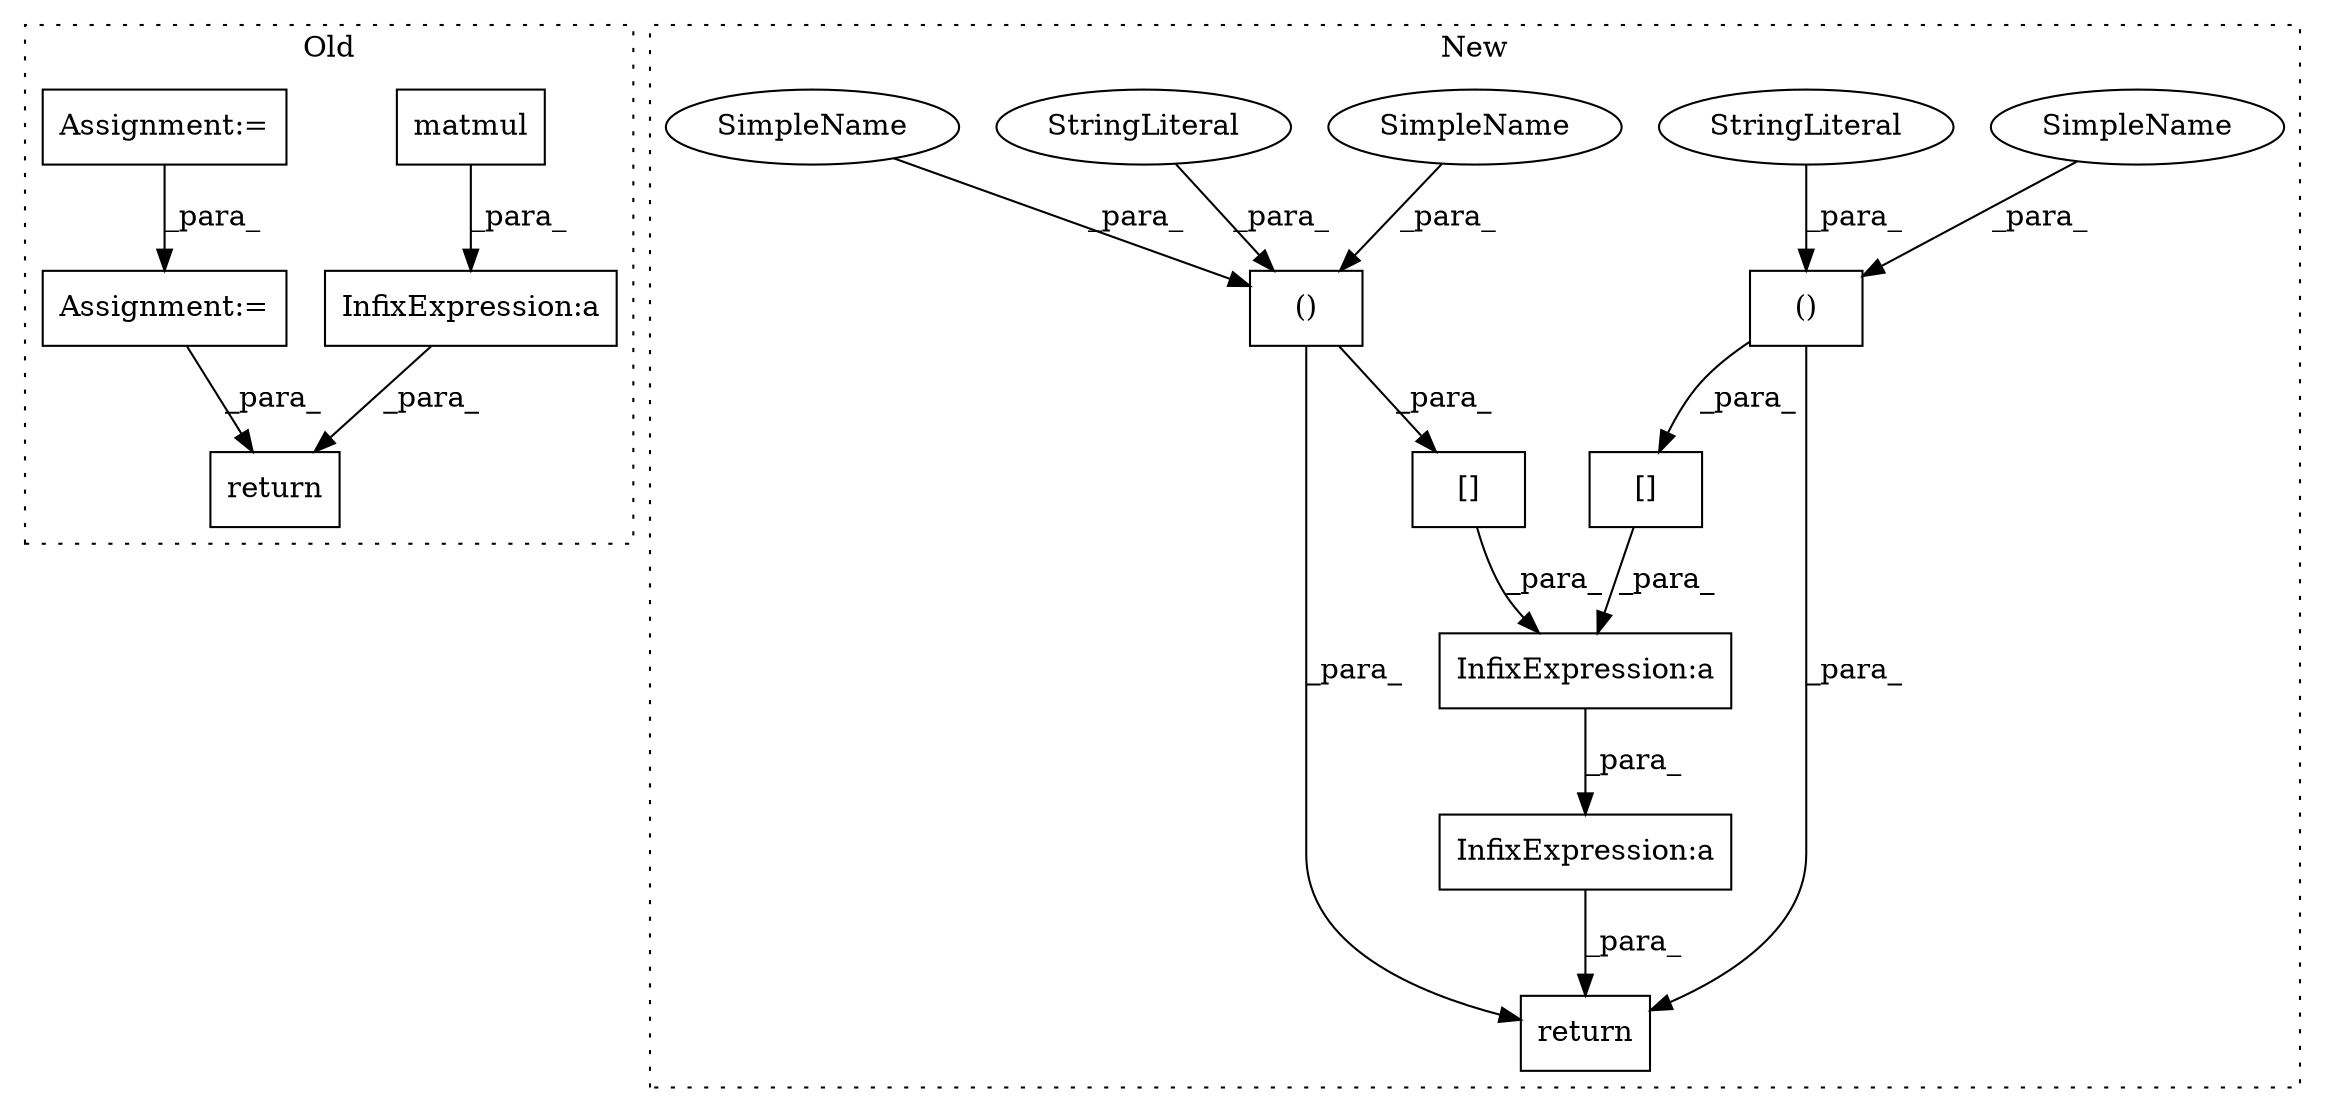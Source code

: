 digraph G {
subgraph cluster0 {
1 [label="matmul" a="32" s="3699,3724" l="7,1" shape="box"];
6 [label="InfixExpression:a" a="27" s="3725" l="3" shape="box"];
11 [label="return" a="41" s="3769" l="7" shape="box"];
13 [label="Assignment:=" a="7" s="3457" l="1" shape="box"];
14 [label="Assignment:=" a="7" s="3563" l="1" shape="box"];
label = "Old";
style="dotted";
}
subgraph cluster1 {
2 [label="[]" a="2" s="3702,3802" l="9,2" shape="box"];
3 [label="()" a="106" s="3711" l="91" shape="box"];
4 [label="()" a="106" s="3819" l="79" shape="box"];
5 [label="InfixExpression:a" a="27" s="4203" l="3" shape="box"];
7 [label="InfixExpression:a" a="27" s="3804" l="3" shape="box"];
8 [label="[]" a="2" s="3807,3898" l="12,2" shape="box"];
9 [label="StringLiteral" a="45" s="3769" l="16" shape="ellipse"];
10 [label="StringLiteral" a="45" s="3882" l="16" shape="ellipse"];
12 [label="return" a="41" s="4079" l="7" shape="box"];
15 [label="SimpleName" a="42" s="3798" l="4" shape="ellipse"];
16 [label="SimpleName" a="42" s="3836" l="4" shape="ellipse"];
17 [label="SimpleName" a="42" s="3819" l="4" shape="ellipse"];
label = "New";
style="dotted";
}
1 -> 6 [label="_para_"];
2 -> 7 [label="_para_"];
3 -> 12 [label="_para_"];
3 -> 2 [label="_para_"];
4 -> 8 [label="_para_"];
4 -> 12 [label="_para_"];
5 -> 12 [label="_para_"];
6 -> 11 [label="_para_"];
7 -> 5 [label="_para_"];
8 -> 7 [label="_para_"];
9 -> 3 [label="_para_"];
10 -> 4 [label="_para_"];
13 -> 14 [label="_para_"];
14 -> 11 [label="_para_"];
15 -> 3 [label="_para_"];
16 -> 4 [label="_para_"];
17 -> 4 [label="_para_"];
}